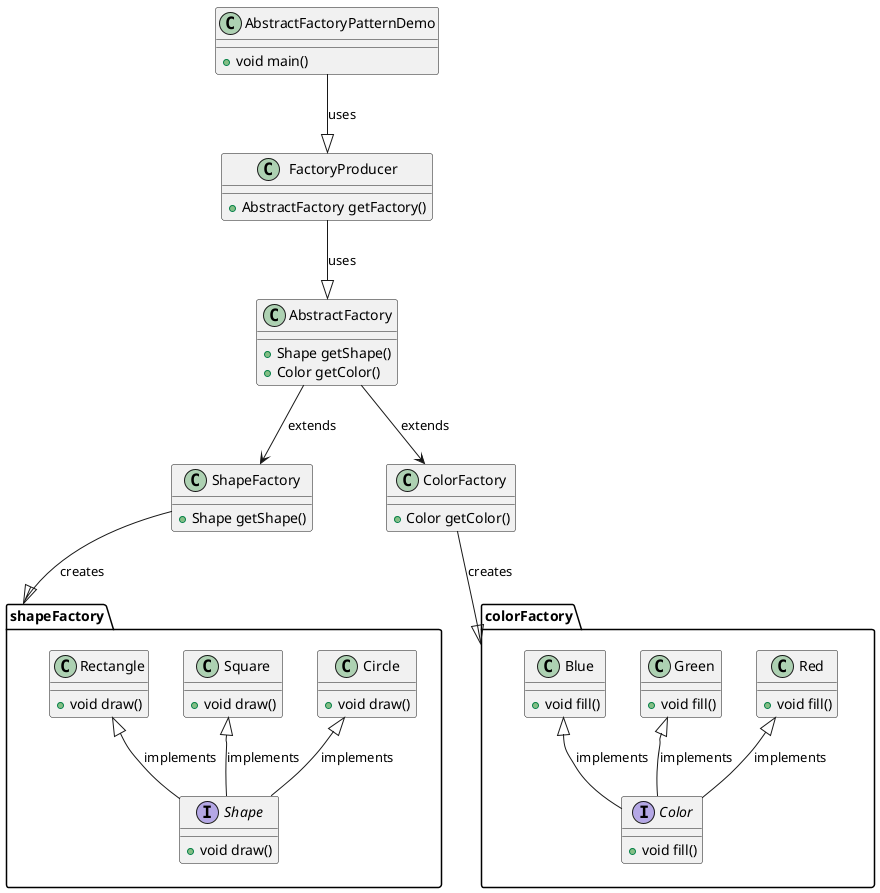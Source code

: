 @startuml

package shapeFactory{

    interface Shape {
        +void draw()
    }

    class Circle {
        +void draw()
    }

    class Square {
        +void draw()
    }

    class Rectangle {
        +void draw()
    }

    Circle <|-- Shape: implements
    Square <|-- Shape: implements
    Rectangle <|-- Shape: implements

}

package colorFactory{

    interface Color {
        +void fill()
    }

    class Red {
        +void fill()
    }

    class Green {
        +void fill()
    }

    class Blue {
        +void fill()
    }

    Red <|-- Color: implements
    Green <|-- Color: implements
    Blue <|-- Color: implements

}

class ShapeFactory {
    +Shape getShape()
}

class ColorFactory {
    +Color getColor()
}

ShapeFactory --|> shapeFactory: creates
ColorFactory --|> colorFactory: creates

class AbstractFactory {
    +Shape getShape()
    +Color getColor()
}

AbstractFactory --> ShapeFactory: extends
AbstractFactory --> ColorFactory: extends

class FactoryProducer {
    +AbstractFactory getFactory()
}

FactoryProducer --|> AbstractFactory: uses

class AbstractFactoryPatternDemo {
    +void main()
}

AbstractFactoryPatternDemo --|> FactoryProducer: uses


@enduml